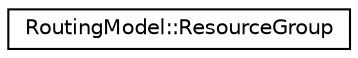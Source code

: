 digraph "Graphical Class Hierarchy"
{
 // LATEX_PDF_SIZE
  edge [fontname="Helvetica",fontsize="10",labelfontname="Helvetica",labelfontsize="10"];
  node [fontname="Helvetica",fontsize="10",shape=record];
  rankdir="LR";
  Node0 [label="RoutingModel::ResourceGroup",height=0.2,width=0.4,color="black", fillcolor="white", style="filled",URL="$classoperations__research_1_1_routing_model_1_1_resource_group.html",tooltip="A ResourceGroup defines a set of available Resources with attributes on one or multiple dimensions."];
}
